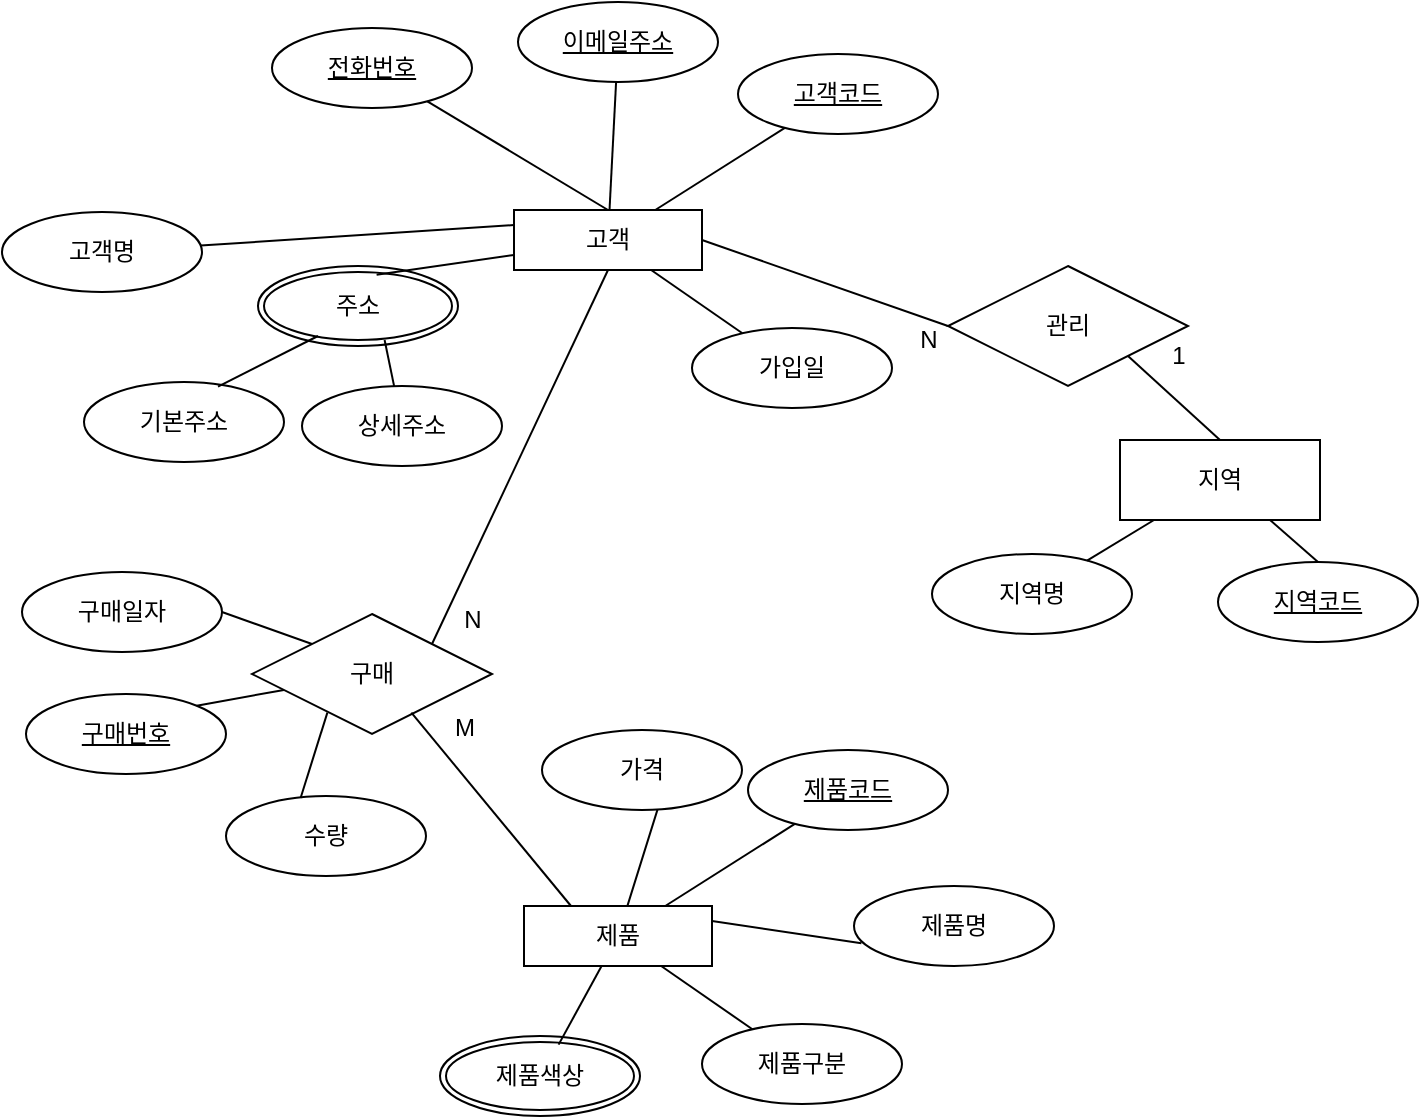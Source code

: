 <mxfile version="27.2.0">
  <diagram name="페이지-1" id="pAKv8UZaxstD3OCZa7iH">
    <mxGraphModel dx="1111" dy="489" grid="0" gridSize="10" guides="1" tooltips="1" connect="1" arrows="1" fold="1" page="0" pageScale="1" pageWidth="827" pageHeight="1169" math="0" shadow="0">
      <root>
        <mxCell id="0" />
        <mxCell id="1" parent="0" />
        <mxCell id="TIchGaACDzW61ZBNytJL-30" value="고객" style="whiteSpace=wrap;html=1;align=center;" parent="1" vertex="1">
          <mxGeometry x="191" y="140" width="94" height="30" as="geometry" />
        </mxCell>
        <mxCell id="TIchGaACDzW61ZBNytJL-31" value="고객명" style="ellipse;whiteSpace=wrap;html=1;align=center;" parent="1" vertex="1">
          <mxGeometry x="-65" y="141" width="100" height="40" as="geometry" />
        </mxCell>
        <mxCell id="TIchGaACDzW61ZBNytJL-33" value="" style="endArrow=none;html=1;rounded=0;fontSize=12;startSize=8;endSize=8;curved=1;entryX=0;entryY=0.25;entryDx=0;entryDy=0;" parent="1" source="TIchGaACDzW61ZBNytJL-31" target="TIchGaACDzW61ZBNytJL-30" edge="1">
          <mxGeometry relative="1" as="geometry">
            <mxPoint x="-44" y="88" as="sourcePoint" />
            <mxPoint x="105" y="118" as="targetPoint" />
          </mxGeometry>
        </mxCell>
        <mxCell id="TIchGaACDzW61ZBNytJL-34" value="전화번호" style="ellipse;whiteSpace=wrap;html=1;align=center;fontStyle=4;" parent="1" vertex="1">
          <mxGeometry x="70" y="49" width="100" height="40" as="geometry" />
        </mxCell>
        <mxCell id="TIchGaACDzW61ZBNytJL-35" value="" style="endArrow=none;html=1;rounded=0;fontSize=12;startSize=8;endSize=8;curved=1;entryX=0.5;entryY=0;entryDx=0;entryDy=0;" parent="1" source="TIchGaACDzW61ZBNytJL-34" target="TIchGaACDzW61ZBNytJL-30" edge="1">
          <mxGeometry relative="1" as="geometry">
            <mxPoint x="130" y="199" as="sourcePoint" />
            <mxPoint x="218" y="156" as="targetPoint" />
          </mxGeometry>
        </mxCell>
        <mxCell id="TIchGaACDzW61ZBNytJL-36" value="이메일주소" style="ellipse;whiteSpace=wrap;html=1;align=center;fontStyle=4;" parent="1" vertex="1">
          <mxGeometry x="193" y="36" width="100" height="40" as="geometry" />
        </mxCell>
        <mxCell id="TIchGaACDzW61ZBNytJL-37" value="" style="endArrow=none;html=1;rounded=0;fontSize=12;startSize=8;endSize=8;curved=1;" parent="1" source="TIchGaACDzW61ZBNytJL-36" target="TIchGaACDzW61ZBNytJL-30" edge="1">
          <mxGeometry relative="1" as="geometry">
            <mxPoint x="341" y="205" as="sourcePoint" />
            <mxPoint x="240" y="125" as="targetPoint" />
          </mxGeometry>
        </mxCell>
        <mxCell id="TIchGaACDzW61ZBNytJL-38" value="고객코드" style="ellipse;whiteSpace=wrap;html=1;align=center;fontStyle=4;" parent="1" vertex="1">
          <mxGeometry x="303" y="62" width="100" height="40" as="geometry" />
        </mxCell>
        <mxCell id="TIchGaACDzW61ZBNytJL-39" value="" style="endArrow=none;html=1;rounded=0;fontSize=12;startSize=8;endSize=8;curved=1;" parent="1" source="TIchGaACDzW61ZBNytJL-38" target="TIchGaACDzW61ZBNytJL-30" edge="1">
          <mxGeometry relative="1" as="geometry">
            <mxPoint x="388" y="191" as="sourcePoint" />
            <mxPoint x="232" y="113" as="targetPoint" />
          </mxGeometry>
        </mxCell>
        <mxCell id="TIchGaACDzW61ZBNytJL-43" value="주소" style="ellipse;shape=doubleEllipse;margin=3;whiteSpace=wrap;html=1;align=center;" parent="1" vertex="1">
          <mxGeometry x="63" y="168" width="100" height="40" as="geometry" />
        </mxCell>
        <mxCell id="TIchGaACDzW61ZBNytJL-44" value="" style="endArrow=none;html=1;rounded=0;fontSize=12;startSize=8;endSize=8;curved=1;exitX=0.593;exitY=0.108;exitDx=0;exitDy=0;exitPerimeter=0;entryX=0;entryY=0.75;entryDx=0;entryDy=0;" parent="1" source="TIchGaACDzW61ZBNytJL-43" target="TIchGaACDzW61ZBNytJL-30" edge="1">
          <mxGeometry relative="1" as="geometry">
            <mxPoint x="132" y="163" as="sourcePoint" />
            <mxPoint x="143.799" y="133" as="targetPoint" />
          </mxGeometry>
        </mxCell>
        <mxCell id="TIchGaACDzW61ZBNytJL-45" value="기본주소" style="ellipse;whiteSpace=wrap;html=1;align=center;" parent="1" vertex="1">
          <mxGeometry x="-24" y="226" width="100" height="40" as="geometry" />
        </mxCell>
        <mxCell id="TIchGaACDzW61ZBNytJL-46" value="상세주소" style="ellipse;whiteSpace=wrap;html=1;align=center;" parent="1" vertex="1">
          <mxGeometry x="85" y="228" width="100" height="40" as="geometry" />
        </mxCell>
        <mxCell id="TIchGaACDzW61ZBNytJL-47" value="" style="endArrow=none;html=1;rounded=0;fontSize=12;startSize=8;endSize=8;curved=1;entryX=0.3;entryY=0.875;entryDx=0;entryDy=0;entryPerimeter=0;exitX=0.67;exitY=0.058;exitDx=0;exitDy=0;exitPerimeter=0;" parent="1" source="TIchGaACDzW61ZBNytJL-45" target="TIchGaACDzW61ZBNytJL-43" edge="1">
          <mxGeometry relative="1" as="geometry">
            <mxPoint x="-71" y="235" as="sourcePoint" />
            <mxPoint x="12" y="205" as="targetPoint" />
          </mxGeometry>
        </mxCell>
        <mxCell id="TIchGaACDzW61ZBNytJL-48" value="" style="endArrow=none;html=1;rounded=0;fontSize=12;startSize=8;endSize=8;curved=1;entryX=0.633;entryY=0.925;entryDx=0;entryDy=0;entryPerimeter=0;" parent="1" source="TIchGaACDzW61ZBNytJL-46" target="TIchGaACDzW61ZBNytJL-43" edge="1">
          <mxGeometry relative="1" as="geometry">
            <mxPoint x="235" y="255" as="sourcePoint" />
            <mxPoint x="285" y="230" as="targetPoint" />
          </mxGeometry>
        </mxCell>
        <mxCell id="TIchGaACDzW61ZBNytJL-49" value="가입일" style="ellipse;whiteSpace=wrap;html=1;align=center;" parent="1" vertex="1">
          <mxGeometry x="280" y="199" width="100" height="40" as="geometry" />
        </mxCell>
        <mxCell id="TIchGaACDzW61ZBNytJL-50" value="" style="endArrow=none;html=1;rounded=0;fontSize=12;startSize=8;endSize=8;curved=1;" parent="1" source="TIchGaACDzW61ZBNytJL-49" target="TIchGaACDzW61ZBNytJL-30" edge="1">
          <mxGeometry relative="1" as="geometry">
            <mxPoint x="530" y="246" as="sourcePoint" />
            <mxPoint x="552" y="207" as="targetPoint" />
          </mxGeometry>
        </mxCell>
        <mxCell id="TIchGaACDzW61ZBNytJL-53" value="지역" style="whiteSpace=wrap;html=1;align=center;" parent="1" vertex="1">
          <mxGeometry x="494" y="255" width="100" height="40" as="geometry" />
        </mxCell>
        <mxCell id="TIchGaACDzW61ZBNytJL-54" value="지역명" style="ellipse;whiteSpace=wrap;html=1;align=center;" parent="1" vertex="1">
          <mxGeometry x="400" y="312" width="100" height="40" as="geometry" />
        </mxCell>
        <mxCell id="TIchGaACDzW61ZBNytJL-55" value="" style="endArrow=none;html=1;rounded=0;fontSize=12;startSize=8;endSize=8;curved=1;" parent="1" source="TIchGaACDzW61ZBNytJL-53" target="TIchGaACDzW61ZBNytJL-54" edge="1">
          <mxGeometry relative="1" as="geometry">
            <mxPoint x="482" y="303" as="sourcePoint" />
            <mxPoint x="460" y="305" as="targetPoint" />
          </mxGeometry>
        </mxCell>
        <mxCell id="TIchGaACDzW61ZBNytJL-56" value="지역코드" style="ellipse;whiteSpace=wrap;html=1;align=center;fontStyle=4;" parent="1" vertex="1">
          <mxGeometry x="543" y="316" width="100" height="40" as="geometry" />
        </mxCell>
        <mxCell id="TIchGaACDzW61ZBNytJL-57" value="" style="endArrow=none;html=1;rounded=0;fontSize=12;startSize=8;endSize=8;curved=1;exitX=0.5;exitY=0;exitDx=0;exitDy=0;entryX=0.75;entryY=1;entryDx=0;entryDy=0;" parent="1" source="TIchGaACDzW61ZBNytJL-56" target="TIchGaACDzW61ZBNytJL-53" edge="1">
          <mxGeometry relative="1" as="geometry">
            <mxPoint x="620" y="248" as="sourcePoint" />
            <mxPoint x="587" y="268" as="targetPoint" />
          </mxGeometry>
        </mxCell>
        <mxCell id="TIchGaACDzW61ZBNytJL-58" value="제품" style="whiteSpace=wrap;html=1;align=center;" parent="1" vertex="1">
          <mxGeometry x="196" y="488" width="94" height="30" as="geometry" />
        </mxCell>
        <mxCell id="TIchGaACDzW61ZBNytJL-63" value="" style="endArrow=none;html=1;rounded=0;fontSize=12;startSize=8;endSize=8;curved=1;exitX=0.58;exitY=0.975;exitDx=0;exitDy=0;exitPerimeter=0;" parent="1" source="TIchGaACDzW61ZBNytJL-72" target="TIchGaACDzW61ZBNytJL-58" edge="1">
          <mxGeometry relative="1" as="geometry">
            <mxPoint x="247.048" y="423.996" as="sourcePoint" />
            <mxPoint x="245" y="473" as="targetPoint" />
          </mxGeometry>
        </mxCell>
        <mxCell id="TIchGaACDzW61ZBNytJL-64" value="제품코드" style="ellipse;whiteSpace=wrap;html=1;align=center;fontStyle=4;" parent="1" vertex="1">
          <mxGeometry x="308" y="410" width="100" height="40" as="geometry" />
        </mxCell>
        <mxCell id="TIchGaACDzW61ZBNytJL-65" value="" style="endArrow=none;html=1;rounded=0;fontSize=12;startSize=8;endSize=8;curved=1;" parent="1" source="TIchGaACDzW61ZBNytJL-64" target="TIchGaACDzW61ZBNytJL-58" edge="1">
          <mxGeometry relative="1" as="geometry">
            <mxPoint x="393" y="539" as="sourcePoint" />
            <mxPoint x="237" y="461" as="targetPoint" />
          </mxGeometry>
        </mxCell>
        <mxCell id="TIchGaACDzW61ZBNytJL-66" value="제품색상" style="ellipse;shape=doubleEllipse;margin=3;whiteSpace=wrap;html=1;align=center;" parent="1" vertex="1">
          <mxGeometry x="154" y="553" width="100" height="40" as="geometry" />
        </mxCell>
        <mxCell id="TIchGaACDzW61ZBNytJL-67" value="" style="endArrow=none;html=1;rounded=0;fontSize=12;startSize=8;endSize=8;curved=1;exitX=0.593;exitY=0.108;exitDx=0;exitDy=0;exitPerimeter=0;" parent="1" source="TIchGaACDzW61ZBNytJL-66" target="TIchGaACDzW61ZBNytJL-58" edge="1">
          <mxGeometry relative="1" as="geometry">
            <mxPoint x="223" y="548" as="sourcePoint" />
            <mxPoint x="355" y="520" as="targetPoint" />
          </mxGeometry>
        </mxCell>
        <mxCell id="TIchGaACDzW61ZBNytJL-68" value="제품구분" style="ellipse;whiteSpace=wrap;html=1;align=center;" parent="1" vertex="1">
          <mxGeometry x="285" y="547" width="100" height="40" as="geometry" />
        </mxCell>
        <mxCell id="TIchGaACDzW61ZBNytJL-69" value="" style="endArrow=none;html=1;rounded=0;fontSize=12;startSize=8;endSize=8;curved=1;" parent="1" source="TIchGaACDzW61ZBNytJL-68" target="TIchGaACDzW61ZBNytJL-58" edge="1">
          <mxGeometry relative="1" as="geometry">
            <mxPoint x="535" y="594" as="sourcePoint" />
            <mxPoint x="557" y="555" as="targetPoint" />
          </mxGeometry>
        </mxCell>
        <mxCell id="TIchGaACDzW61ZBNytJL-70" value="제품명" style="ellipse;whiteSpace=wrap;html=1;align=center;" parent="1" vertex="1">
          <mxGeometry x="361" y="478" width="100" height="40" as="geometry" />
        </mxCell>
        <mxCell id="TIchGaACDzW61ZBNytJL-71" value="" style="endArrow=none;html=1;rounded=0;fontSize=12;startSize=8;endSize=8;curved=1;entryX=1;entryY=0.25;entryDx=0;entryDy=0;exitX=0.037;exitY=0.717;exitDx=0;exitDy=0;exitPerimeter=0;" parent="1" source="TIchGaACDzW61ZBNytJL-70" target="TIchGaACDzW61ZBNytJL-58" edge="1">
          <mxGeometry relative="1" as="geometry">
            <mxPoint x="392" y="488" as="sourcePoint" />
            <mxPoint x="328" y="529" as="targetPoint" />
          </mxGeometry>
        </mxCell>
        <mxCell id="TIchGaACDzW61ZBNytJL-72" value="가격" style="ellipse;whiteSpace=wrap;html=1;align=center;" parent="1" vertex="1">
          <mxGeometry x="205" y="400" width="100" height="40" as="geometry" />
        </mxCell>
        <mxCell id="e1HH-PjmQJg1q-LP5UCp-1" value="관리" style="shape=rhombus;perimeter=rhombusPerimeter;whiteSpace=wrap;html=1;align=center;" vertex="1" parent="1">
          <mxGeometry x="408" y="168" width="120" height="60" as="geometry" />
        </mxCell>
        <mxCell id="e1HH-PjmQJg1q-LP5UCp-2" value="구매" style="shape=rhombus;perimeter=rhombusPerimeter;whiteSpace=wrap;html=1;align=center;" vertex="1" parent="1">
          <mxGeometry x="60" y="342" width="120" height="60" as="geometry" />
        </mxCell>
        <mxCell id="e1HH-PjmQJg1q-LP5UCp-3" value="수량" style="ellipse;whiteSpace=wrap;html=1;align=center;" vertex="1" parent="1">
          <mxGeometry x="47" y="433" width="100" height="40" as="geometry" />
        </mxCell>
        <mxCell id="e1HH-PjmQJg1q-LP5UCp-5" value="" style="endArrow=none;html=1;rounded=0;fontSize=12;startSize=8;endSize=8;curved=1;entryX=1;entryY=0.5;entryDx=0;entryDy=0;exitX=0;exitY=0.5;exitDx=0;exitDy=0;" edge="1" parent="1" source="e1HH-PjmQJg1q-LP5UCp-1" target="TIchGaACDzW61ZBNytJL-30">
          <mxGeometry relative="1" as="geometry">
            <mxPoint x="397" y="161" as="sourcePoint" />
            <mxPoint x="322" y="150" as="targetPoint" />
          </mxGeometry>
        </mxCell>
        <mxCell id="e1HH-PjmQJg1q-LP5UCp-7" value="N" style="edgeLabel;html=1;align=center;verticalAlign=middle;resizable=0;points=[];fontSize=12;" vertex="1" connectable="0" parent="e1HH-PjmQJg1q-LP5UCp-5">
          <mxGeometry x="-0.53" y="2" relative="1" as="geometry">
            <mxPoint x="19" y="15" as="offset" />
          </mxGeometry>
        </mxCell>
        <mxCell id="e1HH-PjmQJg1q-LP5UCp-6" value="" style="endArrow=none;html=1;rounded=0;fontSize=12;startSize=8;endSize=8;curved=1;entryX=1;entryY=1;entryDx=0;entryDy=0;exitX=0.5;exitY=0;exitDx=0;exitDy=0;" edge="1" parent="1" source="TIchGaACDzW61ZBNytJL-53" target="e1HH-PjmQJg1q-LP5UCp-1">
          <mxGeometry relative="1" as="geometry">
            <mxPoint x="496" y="223" as="sourcePoint" />
            <mxPoint x="373" y="180" as="targetPoint" />
          </mxGeometry>
        </mxCell>
        <mxCell id="e1HH-PjmQJg1q-LP5UCp-8" value="1" style="edgeLabel;html=1;align=center;verticalAlign=middle;resizable=0;points=[];fontSize=12;" vertex="1" connectable="0" parent="e1HH-PjmQJg1q-LP5UCp-6">
          <mxGeometry x="0.454" y="-2" relative="1" as="geometry">
            <mxPoint x="11" y="-10" as="offset" />
          </mxGeometry>
        </mxCell>
        <mxCell id="e1HH-PjmQJg1q-LP5UCp-9" value="구매번호" style="ellipse;whiteSpace=wrap;html=1;align=center;fontStyle=4;" vertex="1" parent="1">
          <mxGeometry x="-53" y="382" width="100" height="40" as="geometry" />
        </mxCell>
        <mxCell id="e1HH-PjmQJg1q-LP5UCp-10" value="구매일자" style="ellipse;whiteSpace=wrap;html=1;align=center;" vertex="1" parent="1">
          <mxGeometry x="-55" y="321" width="100" height="40" as="geometry" />
        </mxCell>
        <mxCell id="e1HH-PjmQJg1q-LP5UCp-11" value="" style="endArrow=none;html=1;rounded=0;fontSize=12;startSize=8;endSize=8;curved=1;entryX=0;entryY=0;entryDx=0;entryDy=0;exitX=1;exitY=0.5;exitDx=0;exitDy=0;" edge="1" parent="1" source="e1HH-PjmQJg1q-LP5UCp-10" target="e1HH-PjmQJg1q-LP5UCp-2">
          <mxGeometry relative="1" as="geometry">
            <mxPoint x="52" y="344.5" as="sourcePoint" />
            <mxPoint x="102" y="319.5" as="targetPoint" />
          </mxGeometry>
        </mxCell>
        <mxCell id="e1HH-PjmQJg1q-LP5UCp-12" value="" style="endArrow=none;html=1;rounded=0;fontSize=12;startSize=8;endSize=8;curved=1;exitX=1;exitY=0;exitDx=0;exitDy=0;" edge="1" parent="1" source="e1HH-PjmQJg1q-LP5UCp-9" target="e1HH-PjmQJg1q-LP5UCp-2">
          <mxGeometry relative="1" as="geometry">
            <mxPoint x="69" y="345" as="sourcePoint" />
            <mxPoint x="81" y="376" as="targetPoint" />
          </mxGeometry>
        </mxCell>
        <mxCell id="e1HH-PjmQJg1q-LP5UCp-13" value="" style="endArrow=none;html=1;rounded=0;fontSize=12;startSize=8;endSize=8;curved=1;exitX=0.373;exitY=0.025;exitDx=0;exitDy=0;exitPerimeter=0;entryX=0.314;entryY=0.822;entryDx=0;entryDy=0;entryPerimeter=0;" edge="1" parent="1" source="e1HH-PjmQJg1q-LP5UCp-3" target="e1HH-PjmQJg1q-LP5UCp-2">
          <mxGeometry relative="1" as="geometry">
            <mxPoint x="52" y="414" as="sourcePoint" />
            <mxPoint x="96" y="406" as="targetPoint" />
          </mxGeometry>
        </mxCell>
        <mxCell id="e1HH-PjmQJg1q-LP5UCp-14" value="" style="endArrow=none;html=1;rounded=0;fontSize=12;startSize=8;endSize=8;curved=1;entryX=0.5;entryY=1;entryDx=0;entryDy=0;exitX=1;exitY=0;exitDx=0;exitDy=0;" edge="1" parent="1" source="e1HH-PjmQJg1q-LP5UCp-2" target="TIchGaACDzW61ZBNytJL-30">
          <mxGeometry relative="1" as="geometry">
            <mxPoint x="265.5" y="243" as="sourcePoint" />
            <mxPoint x="220.5" y="211" as="targetPoint" />
          </mxGeometry>
        </mxCell>
        <mxCell id="e1HH-PjmQJg1q-LP5UCp-16" value="N" style="edgeLabel;html=1;align=center;verticalAlign=middle;resizable=0;points=[];fontSize=12;" vertex="1" connectable="0" parent="e1HH-PjmQJg1q-LP5UCp-14">
          <mxGeometry x="-0.167" y="3" relative="1" as="geometry">
            <mxPoint x="-14" y="67" as="offset" />
          </mxGeometry>
        </mxCell>
        <mxCell id="e1HH-PjmQJg1q-LP5UCp-15" value="" style="endArrow=none;html=1;rounded=0;fontSize=12;startSize=8;endSize=8;curved=1;entryX=0.25;entryY=0;entryDx=0;entryDy=0;exitX=0.664;exitY=0.822;exitDx=0;exitDy=0;exitPerimeter=0;" edge="1" parent="1" source="e1HH-PjmQJg1q-LP5UCp-2" target="TIchGaACDzW61ZBNytJL-58">
          <mxGeometry relative="1" as="geometry">
            <mxPoint x="180" y="467" as="sourcePoint" />
            <mxPoint x="268" y="280" as="targetPoint" />
          </mxGeometry>
        </mxCell>
        <mxCell id="e1HH-PjmQJg1q-LP5UCp-17" value="M" style="edgeLabel;html=1;align=center;verticalAlign=middle;resizable=0;points=[];fontSize=12;" vertex="1" connectable="0" parent="e1HH-PjmQJg1q-LP5UCp-15">
          <mxGeometry x="-0.57" y="2" relative="1" as="geometry">
            <mxPoint x="7" y="-12" as="offset" />
          </mxGeometry>
        </mxCell>
      </root>
    </mxGraphModel>
  </diagram>
</mxfile>

